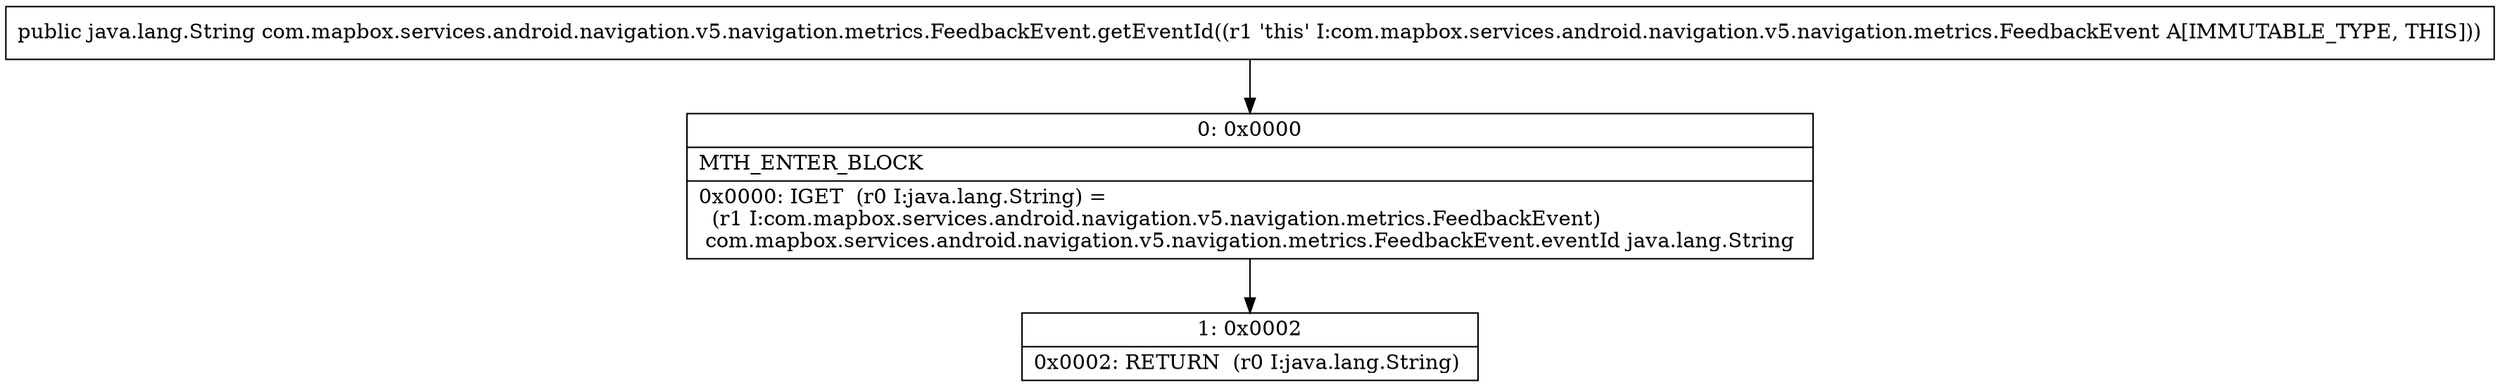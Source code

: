 digraph "CFG forcom.mapbox.services.android.navigation.v5.navigation.metrics.FeedbackEvent.getEventId()Ljava\/lang\/String;" {
Node_0 [shape=record,label="{0\:\ 0x0000|MTH_ENTER_BLOCK\l|0x0000: IGET  (r0 I:java.lang.String) = \l  (r1 I:com.mapbox.services.android.navigation.v5.navigation.metrics.FeedbackEvent)\l com.mapbox.services.android.navigation.v5.navigation.metrics.FeedbackEvent.eventId java.lang.String \l}"];
Node_1 [shape=record,label="{1\:\ 0x0002|0x0002: RETURN  (r0 I:java.lang.String) \l}"];
MethodNode[shape=record,label="{public java.lang.String com.mapbox.services.android.navigation.v5.navigation.metrics.FeedbackEvent.getEventId((r1 'this' I:com.mapbox.services.android.navigation.v5.navigation.metrics.FeedbackEvent A[IMMUTABLE_TYPE, THIS])) }"];
MethodNode -> Node_0;
Node_0 -> Node_1;
}

